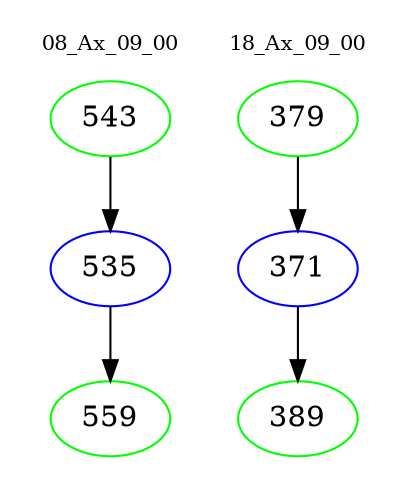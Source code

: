 digraph{
subgraph cluster_0 {
color = white
label = "08_Ax_09_00";
fontsize=10;
T0_543 [label="543", color="green"]
T0_543 -> T0_535 [color="black"]
T0_535 [label="535", color="blue"]
T0_535 -> T0_559 [color="black"]
T0_559 [label="559", color="green"]
}
subgraph cluster_1 {
color = white
label = "18_Ax_09_00";
fontsize=10;
T1_379 [label="379", color="green"]
T1_379 -> T1_371 [color="black"]
T1_371 [label="371", color="blue"]
T1_371 -> T1_389 [color="black"]
T1_389 [label="389", color="green"]
}
}
